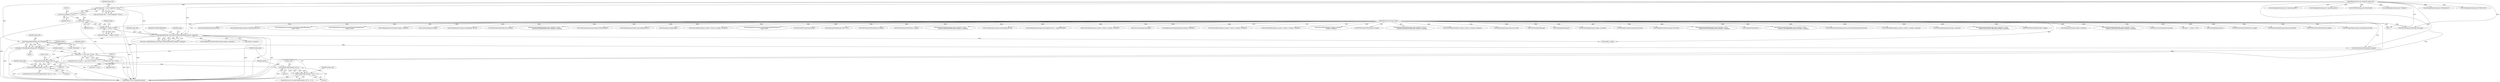 digraph "0_ImageMagick6_3c53413eb544cc567309b4c86485eae43e956112@pointer" {
"1000221" [label="(Call,LocaleNCompare(option,\"msb\",3))"];
"1000213" [label="(Call,option != (const char *) NULL)"];
"1000207" [label="(Call,option=GetImageOption(image_info,\"tiff:endian\"))"];
"1000209" [label="(Call,GetImageOption(image_info,\"tiff:endian\"))"];
"1000182" [label="(Call,OpenBlob(image_info,image,WriteBinaryBlobMode,&image->exception))"];
"1000142" [label="(Call,image_info != (const ImageInfo *) NULL)"];
"1000118" [label="(MethodParameterIn,const ImageInfo *image_info)"];
"1000144" [label="(Call,(const ImageInfo *) NULL)"];
"1000154" [label="(Call,image != (Image *) NULL)"];
"1000119" [label="(MethodParameterIn,Image *image)"];
"1000156" [label="(Call,(Image *) NULL)"];
"1000215" [label="(Call,(const char *) NULL)"];
"1000220" [label="(Call,LocaleNCompare(option,\"msb\",3) == 0)"];
"1000231" [label="(Call,LocaleNCompare(option,\"lsb\",3))"];
"1000230" [label="(Call,LocaleNCompare(option,\"lsb\",3) == 0)"];
"1000180" [label="(Call,status=OpenBlob(image_info,image,WriteBinaryBlobMode,&image->exception))"];
"1000767" [label="(Call,SetImageGray(image,&image->exception))"];
"1002044" [label="(Call,ExportQuantumPixels(image,(const CacheView *) NULL,\n                quantum_info,quantum_type,pixels,&image->exception))"];
"1000142" [label="(Call,image_info != (const ImageInfo *) NULL)"];
"1002903" [label="(Call,image=SyncNextImageInList(image))"];
"1000153" [label="(Call,assert(image != (Image *) NULL))"];
"1000235" [label="(Literal,0)"];
"1002908" [label="(Call,image == (Image *) NULL)"];
"1000155" [label="(Identifier,image)"];
"1000411" [label="(Call,SetImageDepth(image,8))"];
"1000571" [label="(Call,GetImageOption(image_info,\"quantum:polarity\"))"];
"1002404" [label="(Call,TIFFWritePixels(tiff,&tiff_info,y,3,image))"];
"1000198" [label="(Call,SetMagickThreadValue(tiff_exception,&image->exception))"];
"1000846" [label="(Call,SetQuantumDepth(image,quantum_info,depth))"];
"1002514" [label="(Call,TIFFWritePixels(tiff,&tiff_info,y,0,image))"];
"1002253" [label="(Call,SetImageProgress(image,SaveImageTag,200,400))"];
"1000212" [label="(ControlStructure,if (option != (const char *) NULL))"];
"1000393" [label="(Call,SetImageType(image,BilevelType))"];
"1002425" [label="(Call,SetImageProgress(image,SaveImageTag,400,400))"];
"1002535" [label="(Call,SetImageProgress(image,SaveImageTag,(MagickOffsetType) y,\n                image->rows))"];
"1000217" [label="(Identifier,NULL)"];
"1000551" [label="(Call,GetImageOption(image_info,\"quantum:polarity\"))"];
"1000213" [label="(Call,option != (const char *) NULL)"];
"1000182" [label="(Call,OpenBlob(image_info,image,WriteBinaryBlobMode,&image->exception))"];
"1002079" [label="(Call,SetImageProgress(image,SaveImageTag,(MagickOffsetType)\n                    y,image->rows))"];
"1000210" [label="(Identifier,image_info)"];
"1000805" [label="(Call,SetImageMonochrome(image,&image->exception))"];
"1000141" [label="(Call,assert(image_info != (const ImageInfo *) NULL))"];
"1000183" [label="(Identifier,image_info)"];
"1002936" [label="(MethodReturn,static MagickBooleanType)"];
"1000156" [label="(Call,(Image *) NULL)"];
"1000118" [label="(MethodParameterIn,const ImageInfo *image_info)"];
"1001955" [label="(Call,GetTIFFInfo(image_info,tiff,&tiff_info))"];
"1000960" [label="(Call,GetImageOption(image_info,\"tiff:alpha\"))"];
"1000233" [label="(Literal,\"lsb\")"];
"1000219" [label="(ControlStructure,if (LocaleNCompare(option,\"msb\",3) == 0))"];
"1002905" [label="(Call,SyncNextImageInList(image))"];
"1000232" [label="(Identifier,option)"];
"1000209" [label="(Call,GetImageOption(image_info,\"tiff:endian\"))"];
"1000240" [label="(Identifier,endian_type)"];
"1000185" [label="(Identifier,WriteBinaryBlobMode)"];
"1000222" [label="(Identifier,option)"];
"1001942" [label="(Call,TIFFSetProperties(tiff,image_info,image))"];
"1000229" [label="(ControlStructure,if (LocaleNCompare(option,\"lsb\",3) == 0))"];
"1002170" [label="(Call,SetImageProgress(image,SaveImageTag,100,400))"];
"1000220" [label="(Call,LocaleNCompare(option,\"msb\",3) == 0)"];
"1000207" [label="(Call,option=GetImageOption(image_info,\"tiff:endian\"))"];
"1002829" [label="(Call,TIFFWritePixels(tiff,&tiff_info,y,0,image))"];
"1000303" [label="(Call,(TIFF *) NULL)"];
"1000158" [label="(Identifier,NULL)"];
"1000214" [label="(Identifier,option)"];
"1002135" [label="(Call,ExportQuantumPixels(image,(const CacheView *) NULL,\n                quantum_info,RedQuantum,pixels,&image->exception))"];
"1000234" [label="(Literal,3)"];
"1000143" [label="(Identifier,image_info)"];
"1002459" [label="(Call,TransformImageColorspace(image,CMYKColorspace))"];
"1001169" [label="(Call,GetImageProperty(image,\"jpeg:sampling-factor\"))"];
"1000337" [label="(Call,GetImageListLength(image))"];
"1000154" [label="(Call,image != (Image *) NULL)"];
"1002794" [label="(Call,GetVirtualPixels(image,0,y,image->columns,1,&image->exception))"];
"1002850" [label="(Call,SetImageProgress(image,SaveImageTag,(MagickOffsetType) y,\n                image->rows))"];
"1001950" [label="(Call,TIFFSetEXIFProperties(tiff,image))"];
"1000119" [label="(MethodParameterIn,Image *image)"];
"1000237" [label="(Identifier,endian_type)"];
"1000323" [label="(Call,DeleteImageProfile(image,\"tiff:37724\"))"];
"1002149" [label="(Call,TIFFWritePixels(tiff,&tiff_info,y,0,image))"];
"1000223" [label="(Literal,\"msb\")"];
"1002315" [label="(Call,TIFFWritePixels(tiff,&tiff_info,y,2,image))"];
"1002301" [label="(Call,ExportQuantumPixels(image,(const CacheView *) NULL,\n                quantum_info,BlueQuantum,pixels,&image->exception))"];
"1000211" [label="(Literal,\"tiff:endian\")"];
"1002336" [label="(Call,SetImageProgress(image,SaveImageTag,300,400))"];
"1002916" [label="(Call,SetImageProgress(image,SaveImagesTag,scene++,imageListLength))"];
"1000225" [label="(Literal,0)"];
"1002197" [label="(Call,GetVirtualPixels(image,0,y,image->columns,1,&image->exception))"];
"1000231" [label="(Call,LocaleNCompare(option,\"lsb\",3))"];
"1000487" [label="(Call,GetPreviousImageInList(image))"];
"1000146" [label="(Identifier,NULL)"];
"1000451" [label="(Call,IsHighDynamicRangeImage(image,&image->exception))"];
"1000144" [label="(Call,(const ImageInfo *) NULL)"];
"1002280" [label="(Call,GetVirtualPixels(image,0,y,image->columns,1,&image->exception))"];
"1002023" [label="(Call,GetVirtualPixels(image,0,y,image->columns,1,&image->exception))"];
"1002369" [label="(Call,GetVirtualPixels(image,0,y,image->columns,1,\n                  &image->exception))"];
"1000227" [label="(Identifier,endian_type)"];
"1000186" [label="(Call,&image->exception)"];
"1002058" [label="(Call,TIFFWritePixels(tiff,&tiff_info,y,0,image))"];
"1002500" [label="(Call,ExportQuantumPixels(image,(const CacheView *) NULL,\n            quantum_info,quantum_type,pixels,&image->exception))"];
"1002114" [label="(Call,GetVirtualPixels(image,0,y,image->columns,1,&image->exception))"];
"1000355" [label="(Call,SetImageType(image,image_info->type))"];
"1001893" [label="(Call,TIFFSetProfiles(tiff,image))"];
"1000733" [label="(Call,SetImageDepth(image,8))"];
"1002875" [label="(Call,DecodeLabImage(image,&image->exception))"];
"1000406" [label="(Call,SetImageStorageClass(image,DirectClass))"];
"1000290" [label="(Call,(thandle_t) image)"];
"1001518" [label="(Call,GetImageOption(image_info,\"tiff:predictor\"))"];
"1000221" [label="(Call,LocaleNCompare(option,\"msb\",3))"];
"1000230" [label="(Call,LocaleNCompare(option,\"lsb\",3) == 0)"];
"1000728" [label="(Call,SetImageStorageClass(image,DirectClass))"];
"1002218" [label="(Call,ExportQuantumPixels(image,(const CacheView *) NULL,\n                quantum_info,GreenQuantum,pixels,&image->exception))"];
"1000184" [label="(Identifier,image)"];
"1000398" [label="(Call,SetImageDepth(image,1))"];
"1002390" [label="(Call,ExportQuantumPixels(image,(const CacheView *) NULL,\n                  quantum_info,AlphaQuantum,pixels,&image->exception))"];
"1000120" [label="(Block,)"];
"1000461" [label="(Call,SetQuantumFormat(image,quantum_info,FloatingPointQuantumFormat))"];
"1000419" [label="(Call,AcquireQuantumInfo(image_info,image))"];
"1000224" [label="(Literal,3)"];
"1000890" [label="(Call,GetImageOption(image_info,\"tiff:fill-order\"))"];
"1002479" [label="(Call,GetVirtualPixels(image,0,y,image->columns,1,&image->exception))"];
"1000208" [label="(Identifier,option)"];
"1000702" [label="(Call,EncodeLabImage(image,&image->exception))"];
"1002815" [label="(Call,ExportQuantumPixels(image,(const CacheView *) NULL,\n            quantum_info,quantum_type,pixels,&image->exception))"];
"1002232" [label="(Call,TIFFWritePixels(tiff,&tiff_info,y,1,image))"];
"1000215" [label="(Call,(const char *) NULL)"];
"1000221" -> "1000220"  [label="AST: "];
"1000221" -> "1000224"  [label="CFG: "];
"1000222" -> "1000221"  [label="AST: "];
"1000223" -> "1000221"  [label="AST: "];
"1000224" -> "1000221"  [label="AST: "];
"1000225" -> "1000221"  [label="CFG: "];
"1000221" -> "1000220"  [label="DDG: "];
"1000221" -> "1000220"  [label="DDG: "];
"1000221" -> "1000220"  [label="DDG: "];
"1000213" -> "1000221"  [label="DDG: "];
"1000221" -> "1000231"  [label="DDG: "];
"1000213" -> "1000212"  [label="AST: "];
"1000213" -> "1000215"  [label="CFG: "];
"1000214" -> "1000213"  [label="AST: "];
"1000215" -> "1000213"  [label="AST: "];
"1000222" -> "1000213"  [label="CFG: "];
"1000240" -> "1000213"  [label="CFG: "];
"1000213" -> "1002936"  [label="DDG: "];
"1000213" -> "1002936"  [label="DDG: "];
"1000213" -> "1002936"  [label="DDG: "];
"1000207" -> "1000213"  [label="DDG: "];
"1000215" -> "1000213"  [label="DDG: "];
"1000207" -> "1000120"  [label="AST: "];
"1000207" -> "1000209"  [label="CFG: "];
"1000208" -> "1000207"  [label="AST: "];
"1000209" -> "1000207"  [label="AST: "];
"1000214" -> "1000207"  [label="CFG: "];
"1000207" -> "1002936"  [label="DDG: "];
"1000209" -> "1000207"  [label="DDG: "];
"1000209" -> "1000207"  [label="DDG: "];
"1000209" -> "1000211"  [label="CFG: "];
"1000210" -> "1000209"  [label="AST: "];
"1000211" -> "1000209"  [label="AST: "];
"1000209" -> "1002936"  [label="DDG: "];
"1000182" -> "1000209"  [label="DDG: "];
"1000118" -> "1000209"  [label="DDG: "];
"1000209" -> "1000419"  [label="DDG: "];
"1000182" -> "1000180"  [label="AST: "];
"1000182" -> "1000186"  [label="CFG: "];
"1000183" -> "1000182"  [label="AST: "];
"1000184" -> "1000182"  [label="AST: "];
"1000185" -> "1000182"  [label="AST: "];
"1000186" -> "1000182"  [label="AST: "];
"1000180" -> "1000182"  [label="CFG: "];
"1000182" -> "1002936"  [label="DDG: "];
"1000182" -> "1002936"  [label="DDG: "];
"1000182" -> "1002936"  [label="DDG: "];
"1000182" -> "1002936"  [label="DDG: "];
"1000182" -> "1000180"  [label="DDG: "];
"1000182" -> "1000180"  [label="DDG: "];
"1000182" -> "1000180"  [label="DDG: "];
"1000182" -> "1000180"  [label="DDG: "];
"1000142" -> "1000182"  [label="DDG: "];
"1000118" -> "1000182"  [label="DDG: "];
"1000154" -> "1000182"  [label="DDG: "];
"1000119" -> "1000182"  [label="DDG: "];
"1000182" -> "1000198"  [label="DDG: "];
"1000182" -> "1000290"  [label="DDG: "];
"1000142" -> "1000141"  [label="AST: "];
"1000142" -> "1000144"  [label="CFG: "];
"1000143" -> "1000142"  [label="AST: "];
"1000144" -> "1000142"  [label="AST: "];
"1000141" -> "1000142"  [label="CFG: "];
"1000142" -> "1002936"  [label="DDG: "];
"1000142" -> "1000141"  [label="DDG: "];
"1000142" -> "1000141"  [label="DDG: "];
"1000118" -> "1000142"  [label="DDG: "];
"1000144" -> "1000142"  [label="DDG: "];
"1000118" -> "1000117"  [label="AST: "];
"1000118" -> "1002936"  [label="DDG: "];
"1000118" -> "1000419"  [label="DDG: "];
"1000118" -> "1000551"  [label="DDG: "];
"1000118" -> "1000571"  [label="DDG: "];
"1000118" -> "1000890"  [label="DDG: "];
"1000118" -> "1000960"  [label="DDG: "];
"1000118" -> "1001518"  [label="DDG: "];
"1000118" -> "1001942"  [label="DDG: "];
"1000118" -> "1001955"  [label="DDG: "];
"1000144" -> "1000146"  [label="CFG: "];
"1000145" -> "1000144"  [label="AST: "];
"1000146" -> "1000144"  [label="AST: "];
"1000144" -> "1000156"  [label="DDG: "];
"1000154" -> "1000153"  [label="AST: "];
"1000154" -> "1000156"  [label="CFG: "];
"1000155" -> "1000154"  [label="AST: "];
"1000156" -> "1000154"  [label="AST: "];
"1000153" -> "1000154"  [label="CFG: "];
"1000154" -> "1002936"  [label="DDG: "];
"1000154" -> "1000153"  [label="DDG: "];
"1000154" -> "1000153"  [label="DDG: "];
"1000119" -> "1000154"  [label="DDG: "];
"1000156" -> "1000154"  [label="DDG: "];
"1000119" -> "1000117"  [label="AST: "];
"1000119" -> "1002936"  [label="DDG: "];
"1000119" -> "1000290"  [label="DDG: "];
"1000119" -> "1000323"  [label="DDG: "];
"1000119" -> "1000337"  [label="DDG: "];
"1000119" -> "1000355"  [label="DDG: "];
"1000119" -> "1000393"  [label="DDG: "];
"1000119" -> "1000398"  [label="DDG: "];
"1000119" -> "1000406"  [label="DDG: "];
"1000119" -> "1000411"  [label="DDG: "];
"1000119" -> "1000419"  [label="DDG: "];
"1000119" -> "1000451"  [label="DDG: "];
"1000119" -> "1000461"  [label="DDG: "];
"1000119" -> "1000487"  [label="DDG: "];
"1000119" -> "1000702"  [label="DDG: "];
"1000119" -> "1000728"  [label="DDG: "];
"1000119" -> "1000733"  [label="DDG: "];
"1000119" -> "1000767"  [label="DDG: "];
"1000119" -> "1000805"  [label="DDG: "];
"1000119" -> "1000846"  [label="DDG: "];
"1000119" -> "1001169"  [label="DDG: "];
"1000119" -> "1001893"  [label="DDG: "];
"1000119" -> "1001942"  [label="DDG: "];
"1000119" -> "1001950"  [label="DDG: "];
"1000119" -> "1002023"  [label="DDG: "];
"1000119" -> "1002044"  [label="DDG: "];
"1000119" -> "1002058"  [label="DDG: "];
"1000119" -> "1002079"  [label="DDG: "];
"1000119" -> "1002114"  [label="DDG: "];
"1000119" -> "1002135"  [label="DDG: "];
"1000119" -> "1002149"  [label="DDG: "];
"1000119" -> "1002170"  [label="DDG: "];
"1000119" -> "1002197"  [label="DDG: "];
"1000119" -> "1002218"  [label="DDG: "];
"1000119" -> "1002232"  [label="DDG: "];
"1000119" -> "1002253"  [label="DDG: "];
"1000119" -> "1002280"  [label="DDG: "];
"1000119" -> "1002301"  [label="DDG: "];
"1000119" -> "1002315"  [label="DDG: "];
"1000119" -> "1002336"  [label="DDG: "];
"1000119" -> "1002369"  [label="DDG: "];
"1000119" -> "1002390"  [label="DDG: "];
"1000119" -> "1002404"  [label="DDG: "];
"1000119" -> "1002425"  [label="DDG: "];
"1000119" -> "1002459"  [label="DDG: "];
"1000119" -> "1002479"  [label="DDG: "];
"1000119" -> "1002500"  [label="DDG: "];
"1000119" -> "1002514"  [label="DDG: "];
"1000119" -> "1002535"  [label="DDG: "];
"1000119" -> "1002794"  [label="DDG: "];
"1000119" -> "1002815"  [label="DDG: "];
"1000119" -> "1002829"  [label="DDG: "];
"1000119" -> "1002850"  [label="DDG: "];
"1000119" -> "1002875"  [label="DDG: "];
"1000119" -> "1002903"  [label="DDG: "];
"1000119" -> "1002905"  [label="DDG: "];
"1000119" -> "1002908"  [label="DDG: "];
"1000119" -> "1002916"  [label="DDG: "];
"1000156" -> "1000158"  [label="CFG: "];
"1000157" -> "1000156"  [label="AST: "];
"1000158" -> "1000156"  [label="AST: "];
"1000156" -> "1002936"  [label="DDG: "];
"1000156" -> "1000215"  [label="DDG: "];
"1000215" -> "1000217"  [label="CFG: "];
"1000216" -> "1000215"  [label="AST: "];
"1000217" -> "1000215"  [label="AST: "];
"1000215" -> "1000303"  [label="DDG: "];
"1000220" -> "1000219"  [label="AST: "];
"1000220" -> "1000225"  [label="CFG: "];
"1000225" -> "1000220"  [label="AST: "];
"1000227" -> "1000220"  [label="CFG: "];
"1000232" -> "1000220"  [label="CFG: "];
"1000220" -> "1002936"  [label="DDG: "];
"1000220" -> "1002936"  [label="DDG: "];
"1000231" -> "1000230"  [label="AST: "];
"1000231" -> "1000234"  [label="CFG: "];
"1000232" -> "1000231"  [label="AST: "];
"1000233" -> "1000231"  [label="AST: "];
"1000234" -> "1000231"  [label="AST: "];
"1000235" -> "1000231"  [label="CFG: "];
"1000231" -> "1002936"  [label="DDG: "];
"1000231" -> "1000230"  [label="DDG: "];
"1000231" -> "1000230"  [label="DDG: "];
"1000231" -> "1000230"  [label="DDG: "];
"1000230" -> "1000229"  [label="AST: "];
"1000230" -> "1000235"  [label="CFG: "];
"1000235" -> "1000230"  [label="AST: "];
"1000237" -> "1000230"  [label="CFG: "];
"1000240" -> "1000230"  [label="CFG: "];
"1000230" -> "1002936"  [label="DDG: "];
"1000230" -> "1002936"  [label="DDG: "];
}
